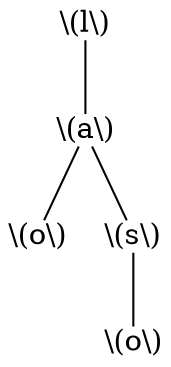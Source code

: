 graph {
	0 [label="\\(l\\)" shape=plain]
	1 [label="\\(a\\)" shape=plain]
	0 -- 1
	2 [label="\\(o\\)" shape=plain]
	1 -- 2
	3 [label="\\(s\\)" shape=plain]
	1 -- 3
	4 [label="\\(o\\)" shape=plain]
	3 -- 4
}
